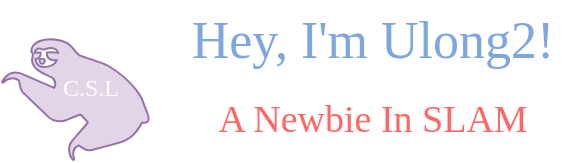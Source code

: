 <mxfile version="20.6.2" type="device"><diagram id="bUinQquwI2AQEv-SItex" name="Page-1"><mxGraphModel dx="687" dy="454" grid="1" gridSize="10" guides="1" tooltips="1" connect="1" arrows="1" fold="1" page="1" pageScale="1" pageWidth="850" pageHeight="1100" math="0" shadow="0"><root><mxCell id="0"/><mxCell id="1" parent="0"/><mxCell id="L9j5bgyS_m3CaAMsvUme-1" value="Hey, I'm Ulong2!" style="text;html=1;align=center;verticalAlign=middle;resizable=0;points=[];autosize=1;fontFamily=Concert One;fontSource=https%3A%2F%2Ffonts.googleapis.com%2Fcss%3Ffamily%3DConcert%2BOne;fontSize=26;fontColor=#7EA6E0;rounded=0;" parent="1" vertex="1"><mxGeometry x="280" y="320" width="210" height="40" as="geometry"/></mxCell><mxCell id="L9j5bgyS_m3CaAMsvUme-2" value="A Newbie In SLAM" style="text;html=1;align=center;verticalAlign=middle;resizable=0;points=[];autosize=1;fontFamily=Concert One;fontSource=https%3A%2F%2Ffonts.googleapis.com%2Fcss%3Ffamily%3DConcert%2BOne;fontSize=19;fontColor=#FF6666;rounded=0;" parent="1" vertex="1"><mxGeometry x="295" y="360" width="180" height="40" as="geometry"/></mxCell><mxCell id="abaMwjP_YFbieJzoNFB7-12" value="" style="group" parent="1" vertex="1" connectable="0"><mxGeometry x="200" y="339.5" width="73.94" height="60.5" as="geometry"/></mxCell><mxCell id="abaMwjP_YFbieJzoNFB7-9" value="" style="shape=mxgraph.signs.animals.sloth;html=1;pointerEvents=1;fillColor=#e1d5e7;strokeColor=#9673a6;verticalLabelPosition=bottom;verticalAlign=top;align=center;" parent="abaMwjP_YFbieJzoNFB7-12" vertex="1"><mxGeometry width="73.94" height="60.5" as="geometry"/></mxCell><mxCell id="abaMwjP_YFbieJzoNFB7-11" value="C.S.L" style="text;html=1;align=center;verticalAlign=middle;resizable=0;points=[];autosize=1;strokeColor=none;fillColor=none;fontFamily=Concert One;fontSource=https%3A%2F%2Ffonts.googleapis.com%2Fcss%3Ffamily%3DConcert%2BOne;fontColor=#FFFFFF;" parent="abaMwjP_YFbieJzoNFB7-12" vertex="1"><mxGeometry x="18.94" y="9.5" width="50" height="30" as="geometry"/></mxCell></root></mxGraphModel></diagram></mxfile>